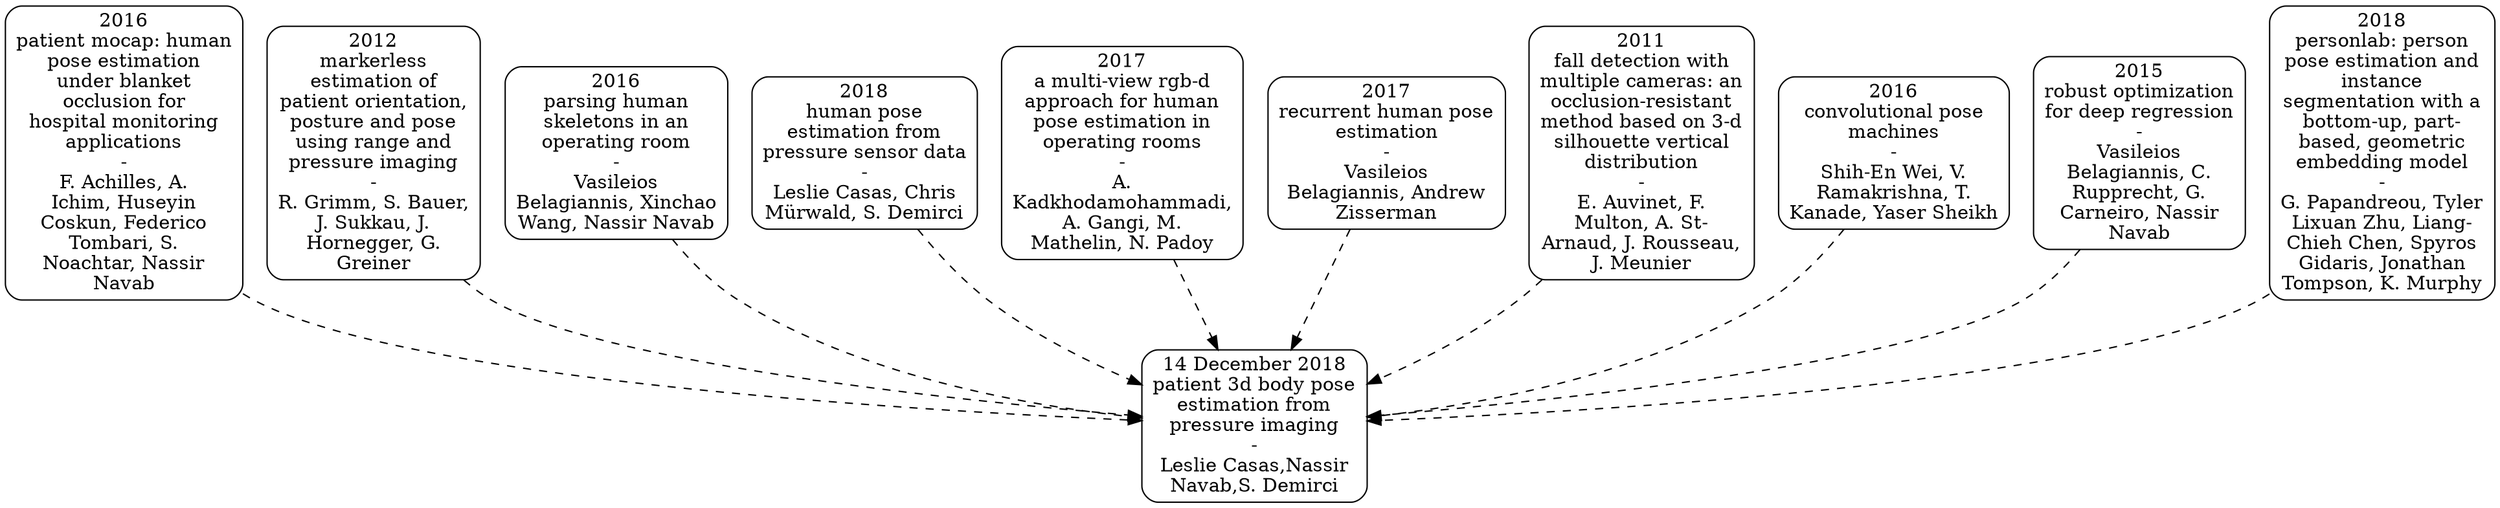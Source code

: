 // One article
digraph {
	node [shape=Mrecord]
	style=filled
	PRINCIPAL [label="14 December 2018\npatient 3d body pose\nestimation from\npressure imaging\n-\nLeslie Casas,Nassir\nNavab,S. Demirci"]
	REF0 [label="2016\npatient mocap: human\npose estimation\nunder blanket\nocclusion for\nhospital monitoring\napplications\n-\nF. Achilles, A.\nIchim, Huseyin\nCoskun, Federico\nTombari, S.\nNoachtar, Nassir\nNavab" href="https://www.semanticscholar.org/paper/Patient-MoCap%3A-Human-Pose-Estimation-Under-Blanket-Achilles-Ichim/f571408c27e0db22729f386dd8511cd9fe67dc00"]
	REF1 [label="2012\nmarkerless\nestimation of\npatient orientation,\nposture and pose\nusing range and\npressure imaging\n-\nR. Grimm, S. Bauer,\nJ. Sukkau, J.\nHornegger, G.\nGreiner" href="https://www.semanticscholar.org/paper/Markerless-estimation-of-patient-orientation%2C-and-Grimm-Bauer/096a441b6c4955e9ca4e31ae1ef56e291d29a3f8"]
	REF2 [label="2016\nparsing human\nskeletons in an\noperating room\n-\nVasileios\nBelagiannis, Xinchao\nWang, Nassir Navab" href="https://www.semanticscholar.org/paper/Parsing-human-skeletons-in-an-operating-room-Belagiannis-Wang/ad15e64c93676b57ebcef4c2c4183d41b246f8ae"]
	REF3 [label="2018\nhuman pose\nestimation from\npressure sensor data\n-\nLeslie Casas, Chris\nMürwald, S. Demirci" href="https://www.semanticscholar.org/paper/Human-Pose-Estimation-from-Pressure-Sensor-Data-Casas-M%C3%BCrwald/ff4eb42c68306f0cb12c2cc297560a67b93c27e7"]
	REF4 [label="2017\na multi-view rgb-d\napproach for human\npose estimation in\noperating rooms\n-\nA.\nKadkhodamohammadi,\nA. Gangi, M.\nMathelin, N. Padoy" href="https://www.semanticscholar.org/paper/A-Multi-view-RGB-D-Approach-for-Human-Pose-in-Rooms-Kadkhodamohammadi-Gangi/7c8dfb7f20bba5de883c5135763ac68011b05faa"]
	REF5 [label="2017\nrecurrent human pose\nestimation\n-\nVasileios\nBelagiannis, Andrew\nZisserman" href="https://www.semanticscholar.org/paper/Recurrent-Human-Pose-Estimation-Belagiannis-Zisserman/2dd46b83a1cf5c7c811a462728d9797c270c2cb4"]
	REF6 [label="2011\nfall detection with\nmultiple cameras: an\nocclusion-resistant\nmethod based on 3-d\nsilhouette vertical\ndistribution\n-\nE. Auvinet, F.\nMulton, A. St-\nArnaud, J. Rousseau,\nJ. Meunier" href="https://www.semanticscholar.org/paper/Fall-Detection-With-Multiple-Cameras%3A-An-Method-on-Auvinet-Multon/54d317853deddf601d51c59a6e9f489d27fd41c0"]
	REF7 [label="2016\nconvolutional pose\nmachines\n-\nShih-En Wei, V.\nRamakrishna, T.\nKanade, Yaser Sheikh" href="https://www.semanticscholar.org/paper/Convolutional-Pose-Machines-Wei-Ramakrishna/864e7db59f2ccfec1ee9f6eba79566ac7b0634df"]
	REF8 [label="2015\nrobust optimization\nfor deep regression\n-\nVasileios\nBelagiannis, C.\nRupprecht, G.\nCarneiro, Nassir\nNavab" href="https://www.semanticscholar.org/paper/Robust-Optimization-for-Deep-Regression-Belagiannis-Rupprecht/a5147d10cc4c66d14edbd702f72b272bf7d6a845"]
	REF9 [label="2018\npersonlab: person\npose estimation and\ninstance\nsegmentation with a\nbottom-up, part-\nbased, geometric\nembedding model\n-\nG. Papandreou, Tyler\nLixuan Zhu, Liang-\nChieh Chen, Spyros\nGidaris, Jonathan\nTompson, K. Murphy" href="https://www.semanticscholar.org/paper/PersonLab%3A-Person-Pose-Estimation-and-Instance-with-Papandreou-Zhu/aa159dbc73f8a4c5a4c81295e20a2086a63d55b6"]
	REF0 -> PRINCIPAL [style=dashed]
	REF1 -> PRINCIPAL [style=dashed]
	REF2 -> PRINCIPAL [style=dashed]
	REF3 -> PRINCIPAL [style=dashed]
	REF4 -> PRINCIPAL [style=dashed]
	REF5 -> PRINCIPAL [style=dashed]
	REF6 -> PRINCIPAL [style=dashed]
	REF7 -> PRINCIPAL [style=dashed]
	REF8 -> PRINCIPAL [style=dashed]
	REF9 -> PRINCIPAL [style=dashed]
}
